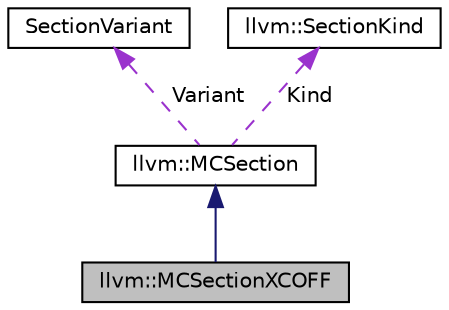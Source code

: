 digraph "llvm::MCSectionXCOFF"
{
 // LATEX_PDF_SIZE
  bgcolor="transparent";
  edge [fontname="Helvetica",fontsize="10",labelfontname="Helvetica",labelfontsize="10"];
  node [fontname="Helvetica",fontsize="10",shape="box"];
  Node1 [label="llvm::MCSectionXCOFF",height=0.2,width=0.4,color="black", fillcolor="grey75", style="filled", fontcolor="black",tooltip=" "];
  Node2 -> Node1 [dir="back",color="midnightblue",fontsize="10",style="solid",fontname="Helvetica"];
  Node2 [label="llvm::MCSection",height=0.2,width=0.4,color="black",URL="$classllvm_1_1MCSection.html",tooltip="Instances of this class represent a uniqued identifier for a section in the current translation unit."];
  Node3 -> Node2 [dir="back",color="darkorchid3",fontsize="10",style="dashed",label=" Variant" ,fontname="Helvetica"];
  Node3 [label="SectionVariant",height=0.2,width=0.4,color="black",tooltip=" "];
  Node4 -> Node2 [dir="back",color="darkorchid3",fontsize="10",style="dashed",label=" Kind" ,fontname="Helvetica"];
  Node4 [label="llvm::SectionKind",height=0.2,width=0.4,color="black",URL="$classllvm_1_1SectionKind.html",tooltip="SectionKind - This is a simple POD value that classifies the properties of a section."];
}
